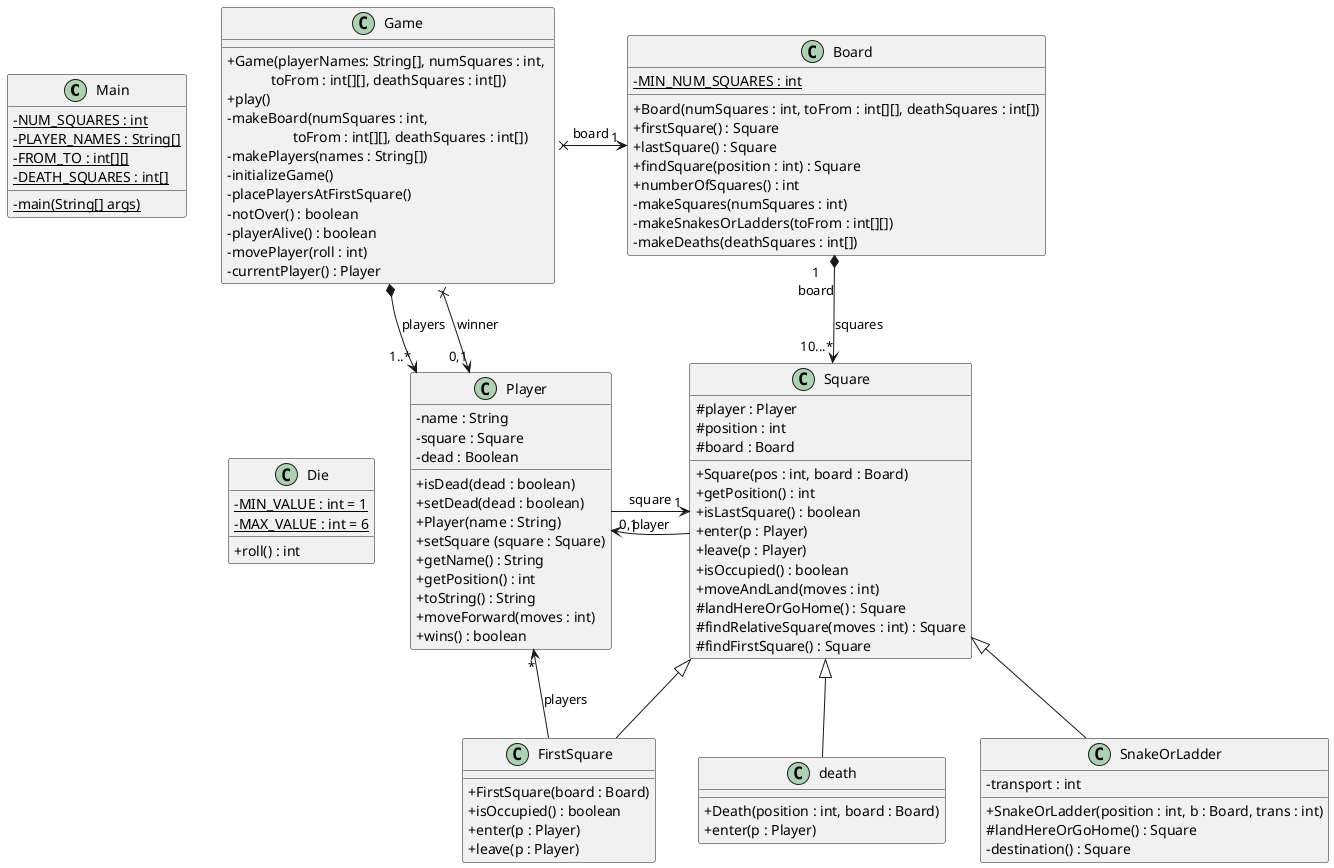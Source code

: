 @startuml 
skinparam classAttributeIconSize 0
' this is to use the standard notation for public, protected, private

class Main {
- {static} NUM_SQUARES : int
- {static} PLAYER_NAMES : String[]
- {static} FROM_TO : int[][]
- {static} DEATH_SQUARES : int[]
- {static} main(String[] args)
}

class Game {
    + Game(playerNames: String[], numSquares : int, \n\t    toFrom : int[][], deathSquares : int[])
    + play()
    - makeBoard(numSquares : int, \n\t\t  toFrom : int[][], deathSquares : int[])
    - makePlayers(names : String[])
    - initializeGame()
    - placePlayersAtFirstSquare()
    - notOver() : boolean
    - playerAlive() : boolean
    - movePlayer(roll : int)
    - currentPlayer() : Player
}

class Board {
    - {static} MIN_NUM_SQUARES : int
    + Board(numSquares : int, toFrom : int[][], deathSquares : int[])
    + firstSquare() : Square
    + lastSquare() : Square
    + findSquare(position : int) : Square
    + numberOfSquares() : int
    - makeSquares(numSquares : int)
    - makeSnakesOrLadders(toFrom : int[][])
    - makeDeaths(deathSquares : int[])
}

class Die {
    - {static} MIN_VALUE : int = 1
    - {static} MAX_VALUE : int = 6
    + roll() : int
}

class Square {
    # player : Player
    # position : int
    # board : Board
    + Square(pos : int, board : Board)
    + getPosition() : int
    + isLastSquare() : boolean
    + enter(p : Player)
    + leave(p : Player)
    + isOccupied() : boolean
    + moveAndLand(moves : int)
    # landHereOrGoHome() : Square
    # findRelativeSquare(moves : int) : Square
    # findFirstSquare() : Square
}

class Player {
- name : String
- square : Square
- dead : Boolean
+ isDead(dead : boolean)
+ setDead(dead : boolean)
+ Player(name : String)
+ setSquare (square : Square)
+ getName() : String
+ getPosition() : int
+ toString() : String
+ moveForward(moves : int)
+ wins() : boolean
}

class SnakeOrLadder extends Square {
    - transport : int
    + SnakeOrLadder(position : int, b : Board, trans : int)
    # landHereOrGoHome() : Square
    - destination() : Square
}


class FirstSquare extends Square {
    + FirstSquare(board : Board)
    + isOccupied() : boolean
    + enter(p : Player)
    + leave(p : Player)
}

class death extends Square {
    + Death(position : int, board : Board)
    + enter(p : Player)
}

' relative position of classes not related by association
' or composition with hidden arrows
Main -[hidden]right-> Game
Game -[hidden]down-> Die

'associations
Game x--right--> "1" Board : board
Board "1\nboard" *-down-> "10...*" Square : squares
Game *-down-> "1..*" Player : players
Game x-down-> "0,1" Player : winner
Square -left-> "0,1" Player : player
Player -right-> "1" Square : square
FirstSquare -left-> "*" Player : players
@enduml